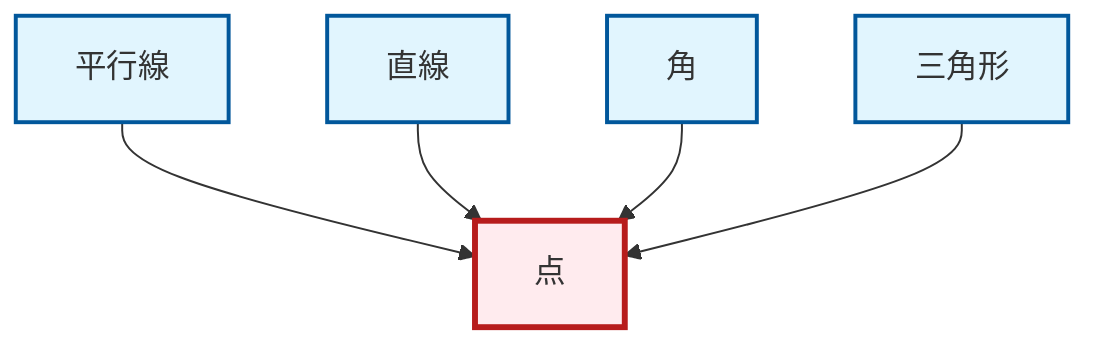 graph TD
    classDef definition fill:#e1f5fe,stroke:#01579b,stroke-width:2px
    classDef theorem fill:#f3e5f5,stroke:#4a148c,stroke-width:2px
    classDef axiom fill:#fff3e0,stroke:#e65100,stroke-width:2px
    classDef example fill:#e8f5e9,stroke:#1b5e20,stroke-width:2px
    classDef current fill:#ffebee,stroke:#b71c1c,stroke-width:3px
    def-line["直線"]:::definition
    def-point["点"]:::definition
    def-parallel["平行線"]:::definition
    def-triangle["三角形"]:::definition
    def-angle["角"]:::definition
    def-parallel --> def-point
    def-line --> def-point
    def-angle --> def-point
    def-triangle --> def-point
    class def-point current